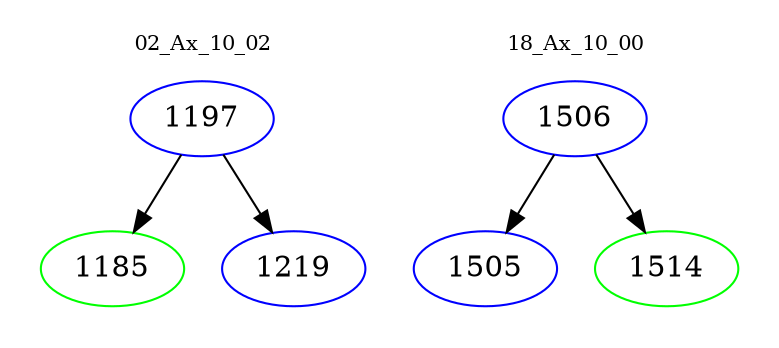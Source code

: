 digraph{
subgraph cluster_0 {
color = white
label = "02_Ax_10_02";
fontsize=10;
T0_1197 [label="1197", color="blue"]
T0_1197 -> T0_1185 [color="black"]
T0_1185 [label="1185", color="green"]
T0_1197 -> T0_1219 [color="black"]
T0_1219 [label="1219", color="blue"]
}
subgraph cluster_1 {
color = white
label = "18_Ax_10_00";
fontsize=10;
T1_1506 [label="1506", color="blue"]
T1_1506 -> T1_1505 [color="black"]
T1_1505 [label="1505", color="blue"]
T1_1506 -> T1_1514 [color="black"]
T1_1514 [label="1514", color="green"]
}
}
